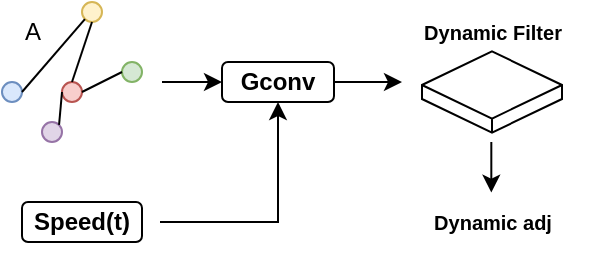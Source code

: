 <mxfile version="20.0.3" type="github" pages="2">
  <diagram id="LCvre2FwaOWorcpkqi6q" name="Dynamic graph generation">
    <mxGraphModel dx="981" dy="525" grid="1" gridSize="10" guides="1" tooltips="1" connect="1" arrows="1" fold="1" page="1" pageScale="1" pageWidth="827" pageHeight="1169" math="0" shadow="0">
      <root>
        <mxCell id="0" />
        <mxCell id="1" parent="0" />
        <mxCell id="BvpO0jtpA43NA812D6vw-20" value="" style="ellipse;whiteSpace=wrap;html=1;aspect=fixed;fillColor=#dae8fc;strokeColor=#6c8ebf;" vertex="1" parent="1">
          <mxGeometry x="310" y="310" width="10" height="10" as="geometry" />
        </mxCell>
        <mxCell id="BvpO0jtpA43NA812D6vw-22" value="" style="ellipse;whiteSpace=wrap;html=1;aspect=fixed;fillColor=#f8cecc;strokeColor=#b85450;" vertex="1" parent="1">
          <mxGeometry x="340" y="310" width="10" height="10" as="geometry" />
        </mxCell>
        <mxCell id="BvpO0jtpA43NA812D6vw-23" value="" style="ellipse;whiteSpace=wrap;html=1;aspect=fixed;fillColor=#e1d5e7;strokeColor=#9673a6;" vertex="1" parent="1">
          <mxGeometry x="330" y="330" width="10" height="10" as="geometry" />
        </mxCell>
        <mxCell id="BvpO0jtpA43NA812D6vw-24" value="" style="ellipse;whiteSpace=wrap;html=1;aspect=fixed;fillColor=#d5e8d4;strokeColor=#82b366;" vertex="1" parent="1">
          <mxGeometry x="370" y="300" width="10" height="10" as="geometry" />
        </mxCell>
        <mxCell id="BvpO0jtpA43NA812D6vw-29" value="" style="ellipse;whiteSpace=wrap;html=1;aspect=fixed;fillColor=#fff2cc;strokeColor=#d6b656;" vertex="1" parent="1">
          <mxGeometry x="350" y="270" width="10" height="10" as="geometry" />
        </mxCell>
        <mxCell id="BvpO0jtpA43NA812D6vw-31" value="" style="endArrow=none;html=1;rounded=0;fontFamily=Helvetica;fontSize=12;fontColor=default;exitX=0.5;exitY=0;exitDx=0;exitDy=0;entryX=0.5;entryY=1;entryDx=0;entryDy=0;" edge="1" parent="1" source="BvpO0jtpA43NA812D6vw-22" target="BvpO0jtpA43NA812D6vw-29">
          <mxGeometry width="50" height="50" relative="1" as="geometry">
            <mxPoint x="310" y="330" as="sourcePoint" />
            <mxPoint x="360" y="280" as="targetPoint" />
          </mxGeometry>
        </mxCell>
        <mxCell id="BvpO0jtpA43NA812D6vw-33" value="" style="endArrow=none;html=1;rounded=0;fontFamily=Helvetica;fontSize=12;fontColor=default;exitX=1;exitY=0.5;exitDx=0;exitDy=0;entryX=0;entryY=0.5;entryDx=0;entryDy=0;" edge="1" parent="1" source="BvpO0jtpA43NA812D6vw-22" target="BvpO0jtpA43NA812D6vw-24">
          <mxGeometry width="50" height="50" relative="1" as="geometry">
            <mxPoint x="355" y="320" as="sourcePoint" />
            <mxPoint x="365" y="290" as="targetPoint" />
          </mxGeometry>
        </mxCell>
        <mxCell id="BvpO0jtpA43NA812D6vw-34" value="" style="endArrow=none;html=1;rounded=0;fontFamily=Helvetica;fontSize=12;fontColor=default;exitX=0;exitY=1;exitDx=0;exitDy=0;entryX=1;entryY=0.5;entryDx=0;entryDy=0;" edge="1" parent="1" source="BvpO0jtpA43NA812D6vw-29" target="BvpO0jtpA43NA812D6vw-20">
          <mxGeometry width="50" height="50" relative="1" as="geometry">
            <mxPoint x="310" y="350" as="sourcePoint" />
            <mxPoint x="320" y="320" as="targetPoint" />
          </mxGeometry>
        </mxCell>
        <mxCell id="BvpO0jtpA43NA812D6vw-35" value="" style="endArrow=none;html=1;rounded=0;fontFamily=Helvetica;fontSize=12;fontColor=default;exitX=1;exitY=0;exitDx=0;exitDy=0;" edge="1" parent="1" source="BvpO0jtpA43NA812D6vw-23">
          <mxGeometry width="50" height="50" relative="1" as="geometry">
            <mxPoint x="330" y="350" as="sourcePoint" />
            <mxPoint x="340" y="315" as="targetPoint" />
          </mxGeometry>
        </mxCell>
        <mxCell id="BvpO0jtpA43NA812D6vw-37" value="&lt;b&gt;Speed(t)&lt;/b&gt;" style="rounded=1;whiteSpace=wrap;html=1;fontFamily=Helvetica;fontSize=12;fontColor=default;strokeColor=default;fillColor=default;" vertex="1" parent="1">
          <mxGeometry x="320" y="370" width="60" height="20" as="geometry" />
        </mxCell>
        <mxCell id="BvpO0jtpA43NA812D6vw-43" style="edgeStyle=orthogonalEdgeStyle;rounded=0;orthogonalLoop=1;jettySize=auto;html=1;fontFamily=Helvetica;fontSize=12;fontColor=default;" edge="1" parent="1" source="BvpO0jtpA43NA812D6vw-39">
          <mxGeometry relative="1" as="geometry">
            <mxPoint x="510" y="310" as="targetPoint" />
          </mxGeometry>
        </mxCell>
        <mxCell id="BvpO0jtpA43NA812D6vw-39" value="&lt;b&gt;Gconv&lt;/b&gt;" style="rounded=1;whiteSpace=wrap;html=1;fontFamily=Helvetica;fontSize=12;fontColor=default;strokeColor=default;fillColor=default;" vertex="1" parent="1">
          <mxGeometry x="420" y="300" width="56" height="20" as="geometry" />
        </mxCell>
        <mxCell id="BvpO0jtpA43NA812D6vw-40" value="A" style="text;html=1;align=center;verticalAlign=middle;resizable=0;points=[];autosize=1;strokeColor=none;fillColor=none;fontSize=12;fontFamily=Helvetica;fontColor=default;" vertex="1" parent="1">
          <mxGeometry x="310" y="270" width="30" height="30" as="geometry" />
        </mxCell>
        <mxCell id="BvpO0jtpA43NA812D6vw-41" value="" style="endArrow=classic;html=1;rounded=0;fontFamily=Helvetica;fontSize=12;fontColor=default;" edge="1" parent="1">
          <mxGeometry width="50" height="50" relative="1" as="geometry">
            <mxPoint x="390" y="310" as="sourcePoint" />
            <mxPoint x="420" y="310" as="targetPoint" />
          </mxGeometry>
        </mxCell>
        <mxCell id="BvpO0jtpA43NA812D6vw-42" value="" style="endArrow=classic;html=1;rounded=0;fontFamily=Helvetica;fontSize=12;fontColor=default;entryX=0.5;entryY=1;entryDx=0;entryDy=0;" edge="1" parent="1" target="BvpO0jtpA43NA812D6vw-39">
          <mxGeometry width="50" height="50" relative="1" as="geometry">
            <mxPoint x="389" y="380" as="sourcePoint" />
            <mxPoint x="420" y="320" as="targetPoint" />
            <Array as="points">
              <mxPoint x="448" y="380" />
            </Array>
          </mxGeometry>
        </mxCell>
        <mxCell id="BvpO0jtpA43NA812D6vw-46" value="" style="html=1;whiteSpace=wrap;shape=isoCube2;backgroundOutline=1;isoAngle=15;fontFamily=Helvetica;fontSize=12;fontColor=default;strokeColor=default;fillColor=default;direction=east;" vertex="1" parent="1">
          <mxGeometry x="520" y="294.69" width="70" height="40.62" as="geometry" />
        </mxCell>
        <mxCell id="BvpO0jtpA43NA812D6vw-47" value="&lt;b&gt;&lt;font style=&quot;font-size: 10px;&quot;&gt;Dynamic Filter&lt;/font&gt;&lt;/b&gt;" style="text;html=1;align=center;verticalAlign=middle;resizable=0;points=[];autosize=1;strokeColor=none;fillColor=none;fontSize=12;fontFamily=Helvetica;fontColor=default;" vertex="1" parent="1">
          <mxGeometry x="500" y="270" width="110" height="30" as="geometry" />
        </mxCell>
        <mxCell id="BvpO0jtpA43NA812D6vw-48" value="" style="endArrow=classic;html=1;rounded=0;fontFamily=Helvetica;fontSize=10;fontColor=default;" edge="1" parent="1">
          <mxGeometry width="50" height="50" relative="1" as="geometry">
            <mxPoint x="554.66" y="340" as="sourcePoint" />
            <mxPoint x="554.66" y="365.31" as="targetPoint" />
          </mxGeometry>
        </mxCell>
        <mxCell id="BvpO0jtpA43NA812D6vw-50" value="&lt;b&gt;Dynamic adj&lt;/b&gt;" style="text;html=1;align=center;verticalAlign=middle;resizable=0;points=[];autosize=1;strokeColor=none;fillColor=none;fontSize=10;fontFamily=Helvetica;fontColor=default;" vertex="1" parent="1">
          <mxGeometry x="510" y="365" width="90" height="30" as="geometry" />
        </mxCell>
      </root>
    </mxGraphModel>
  </diagram>
  <diagram id="IXgBB--9gof6fftK6sIB" name="TCN">
    <mxGraphModel dx="813" dy="435" grid="1" gridSize="10" guides="1" tooltips="1" connect="1" arrows="1" fold="1" page="1" pageScale="1" pageWidth="827" pageHeight="1169" math="0" shadow="0">
      <root>
        <mxCell id="0" />
        <mxCell id="1" parent="0" />
        <mxCell id="ZR1eLQYfI3mB6odtv17A-2" value="" style="rounded=0;whiteSpace=wrap;html=1;fontFamily=Helvetica;fontSize=10;dashed=1;strokeColor=#7EA6E0;strokeWidth=2;" vertex="1" parent="1">
          <mxGeometry x="330" y="300" width="220" height="140" as="geometry" />
        </mxCell>
        <mxCell id="ZR1eLQYfI3mB6odtv17A-3" value="&lt;b&gt;Dilated&lt;br&gt;Conv&lt;/b&gt;" style="rounded=1;whiteSpace=wrap;html=1;fontFamily=Helvetica;fontSize=10;strokeColor=#6c8ebf;fillColor=#dae8fc;" vertex="1" parent="1">
          <mxGeometry x="340" y="360" width="80" height="40" as="geometry" />
        </mxCell>
        <mxCell id="ZR1eLQYfI3mB6odtv17A-9" style="edgeStyle=orthogonalEdgeStyle;rounded=0;orthogonalLoop=1;jettySize=auto;html=1;entryX=1;entryY=0.5;entryDx=0;entryDy=0;fontFamily=Helvetica;fontSize=19;fontColor=default;strokeWidth=2;" edge="1" parent="1" source="ZR1eLQYfI3mB6odtv17A-4" target="ZR1eLQYfI3mB6odtv17A-8">
          <mxGeometry relative="1" as="geometry">
            <Array as="points">
              <mxPoint x="500" y="330" />
            </Array>
          </mxGeometry>
        </mxCell>
        <mxCell id="ZR1eLQYfI3mB6odtv17A-4" value="&lt;b&gt;Dilated&lt;br&gt;Conv&lt;/b&gt;" style="rounded=1;whiteSpace=wrap;html=1;fontFamily=Helvetica;fontSize=10;strokeColor=#6c8ebf;fillColor=#dae8fc;" vertex="1" parent="1">
          <mxGeometry x="460" y="360" width="80" height="40" as="geometry" />
        </mxCell>
        <mxCell id="ZR1eLQYfI3mB6odtv17A-5" value="" style="endArrow=classic;startArrow=classic;html=1;rounded=0;fontFamily=Helvetica;fontSize=10;fontColor=default;exitX=0.5;exitY=1;exitDx=0;exitDy=0;entryX=0.5;entryY=1;entryDx=0;entryDy=0;strokeWidth=2;" edge="1" parent="1" source="ZR1eLQYfI3mB6odtv17A-3" target="ZR1eLQYfI3mB6odtv17A-4">
          <mxGeometry width="50" height="50" relative="1" as="geometry">
            <mxPoint x="380" y="450" as="sourcePoint" />
            <mxPoint x="540" y="440" as="targetPoint" />
            <Array as="points">
              <mxPoint x="380" y="430" />
              <mxPoint x="390" y="430" />
              <mxPoint x="500" y="430" />
            </Array>
          </mxGeometry>
        </mxCell>
        <mxCell id="ZR1eLQYfI3mB6odtv17A-6" value="" style="endArrow=none;html=1;rounded=0;fontFamily=Helvetica;fontSize=10;fontColor=default;strokeWidth=2;" edge="1" parent="1">
          <mxGeometry width="50" height="50" relative="1" as="geometry">
            <mxPoint x="440" y="500" as="sourcePoint" />
            <mxPoint x="440" y="430" as="targetPoint" />
          </mxGeometry>
        </mxCell>
        <mxCell id="ZR1eLQYfI3mB6odtv17A-7" value="" style="endArrow=classic;html=1;rounded=0;fontFamily=Helvetica;fontSize=10;fontColor=default;exitX=0.5;exitY=0;exitDx=0;exitDy=0;strokeWidth=2;" edge="1" parent="1" source="ZR1eLQYfI3mB6odtv17A-3" target="ZR1eLQYfI3mB6odtv17A-8">
          <mxGeometry width="50" height="50" relative="1" as="geometry">
            <mxPoint x="380" y="355" as="sourcePoint" />
            <mxPoint x="430" y="330" as="targetPoint" />
            <Array as="points">
              <mxPoint x="380" y="330" />
            </Array>
          </mxGeometry>
        </mxCell>
        <mxCell id="ZR1eLQYfI3mB6odtv17A-8" value="&lt;font style=&quot;font-size: 19px;&quot;&gt;×&lt;/font&gt;" style="ellipse;whiteSpace=wrap;html=1;aspect=fixed;fontFamily=Helvetica;fontSize=10;strokeColor=#d6b656;fillColor=#fff2cc;" vertex="1" parent="1">
          <mxGeometry x="430" y="317.5" width="25" height="25" as="geometry" />
        </mxCell>
        <mxCell id="ZR1eLQYfI3mB6odtv17A-10" value="tanh" style="text;html=1;align=center;verticalAlign=middle;resizable=0;points=[];autosize=1;strokeColor=none;fillColor=none;fontSize=19;fontFamily=Helvetica;fontColor=default;" vertex="1" parent="1">
          <mxGeometry x="330" y="320" width="60" height="40" as="geometry" />
        </mxCell>
        <mxCell id="ZR1eLQYfI3mB6odtv17A-11" value="&lt;font style=&quot;font-size: 11px;&quot;&gt;sigmoid&lt;/font&gt;" style="text;html=1;align=center;verticalAlign=middle;resizable=0;points=[];autosize=1;strokeColor=none;fillColor=none;fontSize=19;fontFamily=Helvetica;fontColor=default;strokeWidth=2;" vertex="1" parent="1">
          <mxGeometry x="490" y="315" width="60" height="40" as="geometry" />
        </mxCell>
        <mxCell id="ZR1eLQYfI3mB6odtv17A-12" value="" style="endArrow=classic;html=1;rounded=0;fontFamily=Helvetica;fontSize=19;fontColor=default;strokeWidth=2;" edge="1" parent="1">
          <mxGeometry width="50" height="50" relative="1" as="geometry">
            <mxPoint x="439.8" y="317.5" as="sourcePoint" />
            <mxPoint x="439.8" y="280" as="targetPoint" />
          </mxGeometry>
        </mxCell>
        <mxCell id="ZR1eLQYfI3mB6odtv17A-20" style="edgeStyle=orthogonalEdgeStyle;rounded=0;orthogonalLoop=1;jettySize=auto;html=1;entryX=0.5;entryY=1;entryDx=0;entryDy=0;fontFamily=Helvetica;fontSize=19;fontColor=default;strokeWidth=2;" edge="1" parent="1" source="ZR1eLQYfI3mB6odtv17A-14" target="ZR1eLQYfI3mB6odtv17A-18">
          <mxGeometry relative="1" as="geometry" />
        </mxCell>
        <mxCell id="ZR1eLQYfI3mB6odtv17A-14" value="GCN" style="rounded=1;whiteSpace=wrap;html=1;fontFamily=Helvetica;fontSize=19;strokeColor=#6c8ebf;fillColor=#dae8fc;" vertex="1" parent="1">
          <mxGeometry x="405" y="240" width="70" height="40" as="geometry" />
        </mxCell>
        <mxCell id="ZR1eLQYfI3mB6odtv17A-16" value="" style="endArrow=classic;html=1;rounded=0;fontFamily=Helvetica;fontSize=19;fontColor=default;entryX=0;entryY=0.5;entryDx=0;entryDy=0;strokeWidth=2;" edge="1" parent="1" target="ZR1eLQYfI3mB6odtv17A-18">
          <mxGeometry width="50" height="50" relative="1" as="geometry">
            <mxPoint x="440" y="445" as="sourcePoint" />
            <mxPoint x="420" y="220" as="targetPoint" />
            <Array as="points">
              <mxPoint x="320" y="445" />
              <mxPoint x="320" y="210" />
            </Array>
          </mxGeometry>
        </mxCell>
        <mxCell id="ZR1eLQYfI3mB6odtv17A-24" style="edgeStyle=orthogonalEdgeStyle;rounded=0;orthogonalLoop=1;jettySize=auto;html=1;fontFamily=Helvetica;fontSize=17;fontColor=default;strokeWidth=2;" edge="1" parent="1" source="ZR1eLQYfI3mB6odtv17A-18">
          <mxGeometry relative="1" as="geometry">
            <mxPoint x="440" y="170" as="targetPoint" />
          </mxGeometry>
        </mxCell>
        <mxCell id="ZR1eLQYfI3mB6odtv17A-18" value="+" style="ellipse;whiteSpace=wrap;html=1;aspect=fixed;fontFamily=Helvetica;fontSize=19;strokeColor=#d6b656;fillColor=#fff2cc;" vertex="1" parent="1">
          <mxGeometry x="430" y="200" width="20" height="20" as="geometry" />
        </mxCell>
        <mxCell id="ZR1eLQYfI3mB6odtv17A-21" value="&lt;font style=&quot;font-size: 17px;&quot;&gt;Residuals&lt;/font&gt;" style="text;html=1;align=center;verticalAlign=middle;resizable=0;points=[];autosize=1;strokeColor=none;fillColor=none;fontSize=19;fontFamily=Helvetica;fontColor=default;" vertex="1" parent="1">
          <mxGeometry x="315" y="200" width="100" height="40" as="geometry" />
        </mxCell>
        <mxCell id="ZR1eLQYfI3mB6odtv17A-23" value="" style="rounded=0;whiteSpace=wrap;html=1;fontFamily=Helvetica;fontSize=17;fontColor=default;strokeColor=default;fillColor=none;dashed=1;strokeWidth=2;" vertex="1" parent="1">
          <mxGeometry x="310" y="170" width="250" height="290" as="geometry" />
        </mxCell>
        <mxCell id="ZR1eLQYfI3mB6odtv17A-25" value="" style="endArrow=none;html=1;rounded=0;fontFamily=Helvetica;fontSize=17;fontColor=default;strokeWidth=1;dashed=1;dashPattern=1 2;entryX=1.005;entryY=0.966;entryDx=0;entryDy=0;entryPerimeter=0;exitX=0.038;exitY=0.002;exitDx=0;exitDy=0;exitPerimeter=0;" edge="1" parent="1" source="ZR1eLQYfI3mB6odtv17A-23" target="ZR1eLQYfI3mB6odtv17A-23">
          <mxGeometry width="50" height="50" relative="1" as="geometry">
            <mxPoint x="250" y="170" as="sourcePoint" />
            <mxPoint x="570" y="520" as="targetPoint" />
            <Array as="points">
              <mxPoint x="320" y="160" />
              <mxPoint x="570" y="160" />
              <mxPoint x="570" y="450" />
            </Array>
          </mxGeometry>
        </mxCell>
        <mxCell id="ZR1eLQYfI3mB6odtv17A-27" value="" style="endArrow=none;html=1;rounded=0;fontFamily=Helvetica;fontSize=17;fontColor=default;strokeWidth=1;dashed=1;dashPattern=1 2;entryX=1.005;entryY=0.966;entryDx=0;entryDy=0;entryPerimeter=0;exitX=0.038;exitY=0.002;exitDx=0;exitDy=0;exitPerimeter=0;" edge="1" parent="1">
          <mxGeometry width="50" height="50" relative="1" as="geometry">
            <mxPoint x="330" y="160.44" as="sourcePoint" />
            <mxPoint x="571.75" y="440" as="targetPoint" />
            <Array as="points">
              <mxPoint x="330.5" y="149.86" />
              <mxPoint x="580.5" y="149.86" />
              <mxPoint x="580.5" y="439.86" />
            </Array>
          </mxGeometry>
        </mxCell>
        <mxCell id="ZR1eLQYfI3mB6odtv17A-28" value="" style="endArrow=none;html=1;rounded=0;fontFamily=Helvetica;fontSize=17;fontColor=default;strokeWidth=1;dashed=1;dashPattern=1 2;entryX=1.005;entryY=0.966;entryDx=0;entryDy=0;entryPerimeter=0;exitX=0.038;exitY=0.002;exitDx=0;exitDy=0;exitPerimeter=0;" edge="1" parent="1">
          <mxGeometry width="50" height="50" relative="1" as="geometry">
            <mxPoint x="340" y="150.58" as="sourcePoint" />
            <mxPoint x="581.75" y="430.14" as="targetPoint" />
            <Array as="points">
              <mxPoint x="340.5" y="140" />
              <mxPoint x="590.5" y="140" />
              <mxPoint x="590.5" y="430" />
            </Array>
          </mxGeometry>
        </mxCell>
        <mxCell id="ZR1eLQYfI3mB6odtv17A-29" value="" style="endArrow=classic;html=1;rounded=0;fontFamily=Helvetica;fontSize=17;fontColor=default;strokeWidth=2;" edge="1" parent="1">
          <mxGeometry width="50" height="50" relative="1" as="geometry">
            <mxPoint x="560" y="420" as="sourcePoint" />
            <mxPoint x="650" y="420" as="targetPoint" />
          </mxGeometry>
        </mxCell>
        <mxCell id="ZR1eLQYfI3mB6odtv17A-30" value="" style="endArrow=classic;html=1;rounded=0;fontFamily=Helvetica;fontSize=17;fontColor=default;strokeWidth=2;" edge="1" parent="1">
          <mxGeometry width="50" height="50" relative="1" as="geometry">
            <mxPoint x="570" y="400" as="sourcePoint" />
            <mxPoint x="650" y="400" as="targetPoint" />
          </mxGeometry>
        </mxCell>
        <mxCell id="ZR1eLQYfI3mB6odtv17A-31" value="" style="endArrow=classic;html=1;rounded=0;fontFamily=Helvetica;fontSize=17;fontColor=default;strokeWidth=2;" edge="1" parent="1">
          <mxGeometry width="50" height="50" relative="1" as="geometry">
            <mxPoint x="580" y="379.71" as="sourcePoint" />
            <mxPoint x="650" y="380" as="targetPoint" />
          </mxGeometry>
        </mxCell>
        <mxCell id="ZR1eLQYfI3mB6odtv17A-32" value="" style="endArrow=classic;html=1;rounded=0;fontFamily=Helvetica;fontSize=17;fontColor=default;strokeWidth=2;" edge="1" parent="1">
          <mxGeometry width="50" height="50" relative="1" as="geometry">
            <mxPoint x="590" y="360" as="sourcePoint" />
            <mxPoint x="650" y="360" as="targetPoint" />
          </mxGeometry>
        </mxCell>
        <mxCell id="ZR1eLQYfI3mB6odtv17A-33" value="" style="endArrow=none;html=1;rounded=0;fontFamily=Helvetica;fontSize=17;fontColor=default;strokeWidth=2;" edge="1" parent="1">
          <mxGeometry width="50" height="50" relative="1" as="geometry">
            <mxPoint x="650" y="420" as="sourcePoint" />
            <mxPoint x="650" y="360" as="targetPoint" />
          </mxGeometry>
        </mxCell>
        <mxCell id="ZR1eLQYfI3mB6odtv17A-35" style="edgeStyle=orthogonalEdgeStyle;rounded=0;orthogonalLoop=1;jettySize=auto;html=1;fontFamily=Helvetica;fontSize=17;fontColor=default;strokeWidth=2;" edge="1" parent="1" source="ZR1eLQYfI3mB6odtv17A-34">
          <mxGeometry relative="1" as="geometry">
            <mxPoint x="720" y="390" as="targetPoint" />
          </mxGeometry>
        </mxCell>
        <mxCell id="ZR1eLQYfI3mB6odtv17A-34" value="+" style="ellipse;whiteSpace=wrap;html=1;aspect=fixed;fontFamily=Helvetica;fontSize=19;strokeColor=#d6b656;fillColor=#fff2cc;" vertex="1" parent="1">
          <mxGeometry x="660" y="380" width="20" height="20" as="geometry" />
        </mxCell>
        <mxCell id="ZR1eLQYfI3mB6odtv17A-36" value="output" style="text;html=1;align=center;verticalAlign=middle;resizable=0;points=[];autosize=1;strokeColor=none;fillColor=none;fontSize=17;fontFamily=Helvetica;fontColor=default;" vertex="1" parent="1">
          <mxGeometry x="660" y="355" width="70" height="30" as="geometry" />
        </mxCell>
        <mxCell id="ZR1eLQYfI3mB6odtv17A-37" value="input" style="text;html=1;align=center;verticalAlign=middle;resizable=0;points=[];autosize=1;strokeColor=none;fillColor=none;fontSize=17;fontFamily=Helvetica;fontColor=default;" vertex="1" parent="1">
          <mxGeometry x="440" y="475" width="60" height="30" as="geometry" />
        </mxCell>
        <mxCell id="ZR1eLQYfI3mB6odtv17A-38" value="skip&lt;br&gt;connection" style="text;html=1;align=center;verticalAlign=middle;resizable=0;points=[];autosize=1;strokeColor=none;fillColor=none;fontSize=17;fontFamily=Helvetica;fontColor=default;" vertex="1" parent="1">
          <mxGeometry x="560" y="420" width="110" height="50" as="geometry" />
        </mxCell>
      </root>
    </mxGraphModel>
  </diagram>
</mxfile>
